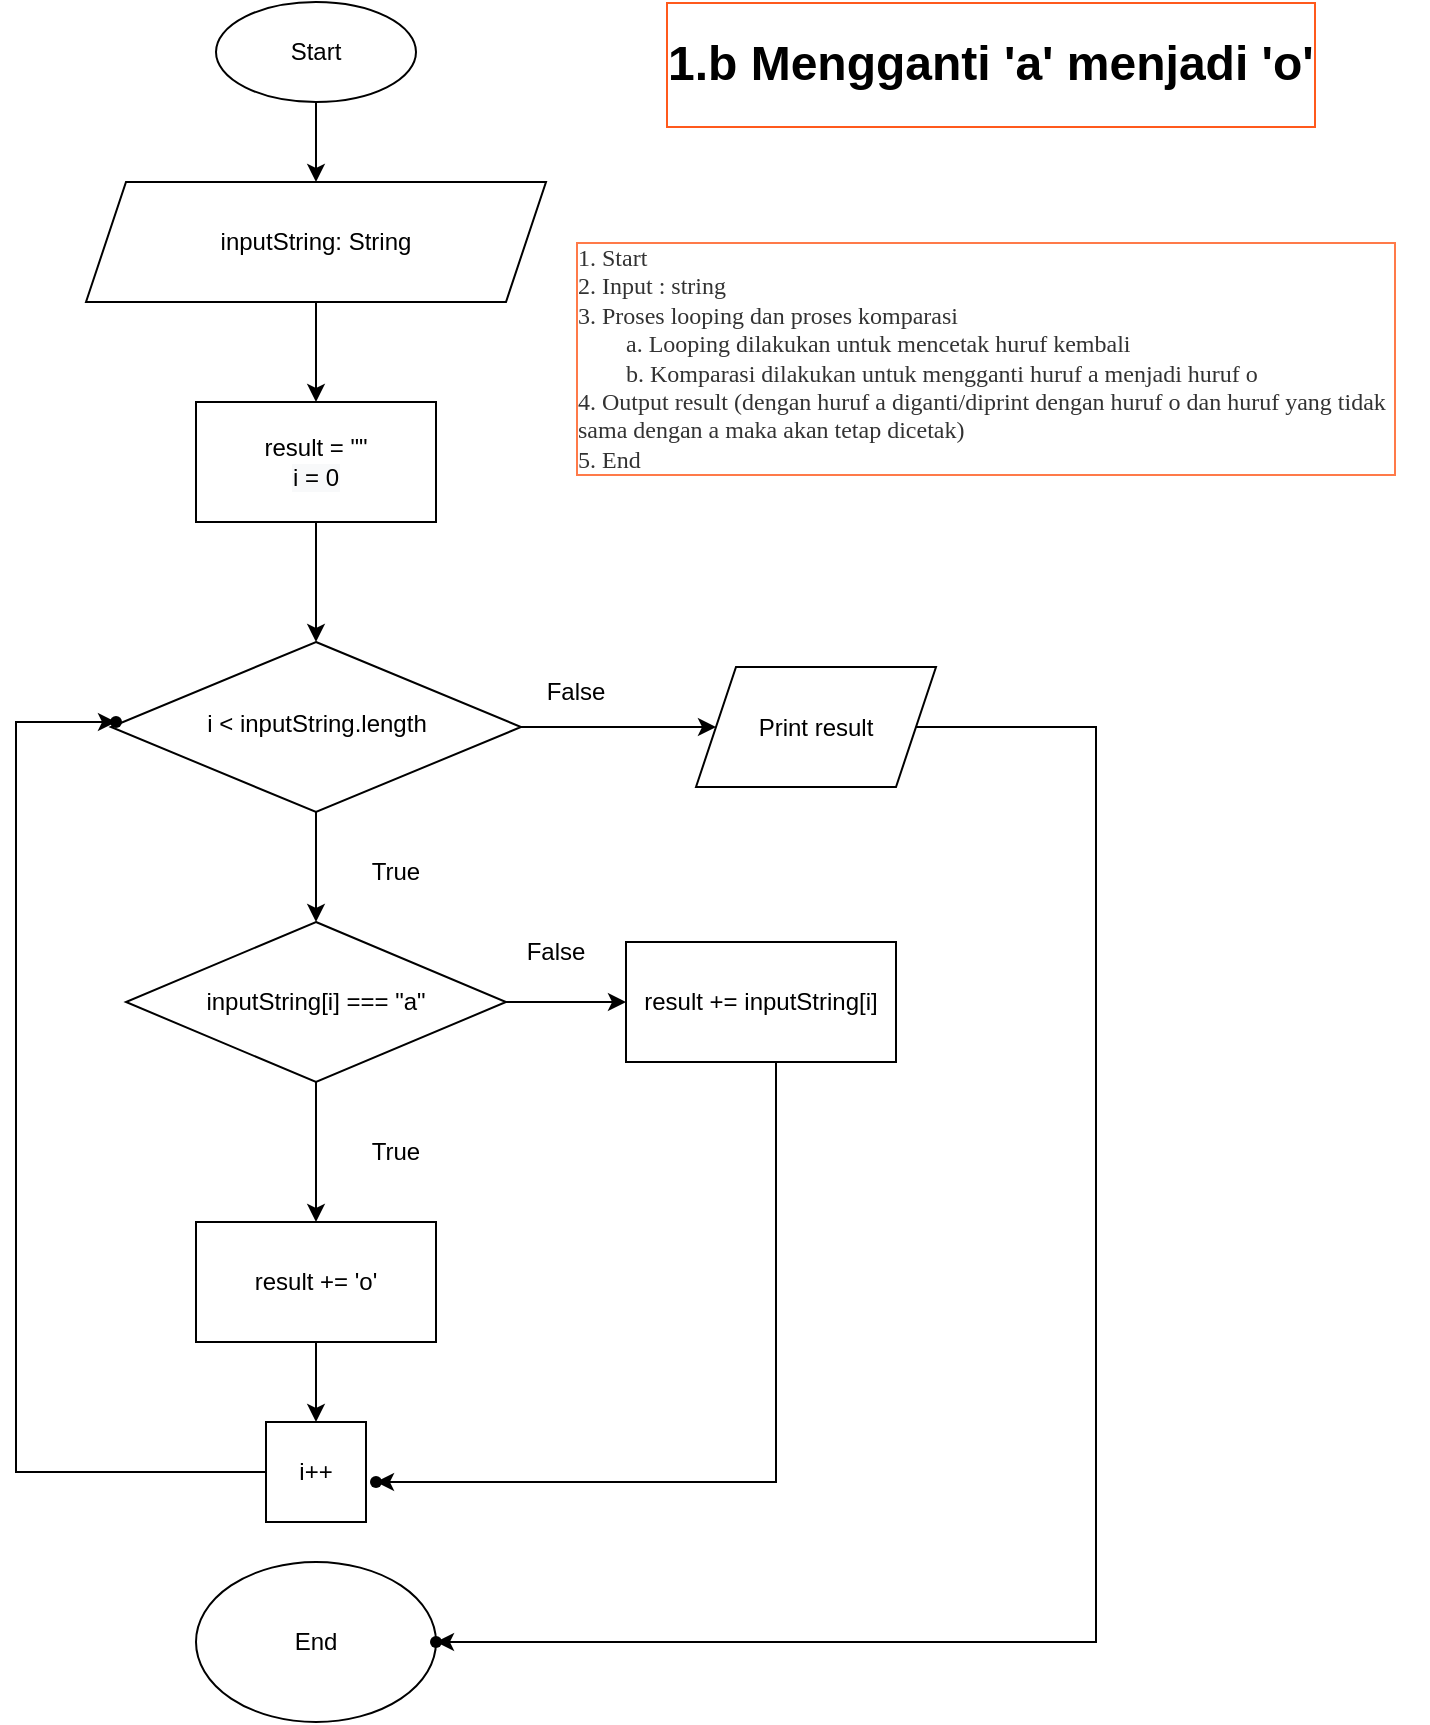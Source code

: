 <mxfile version="20.5.3" type="device"><diagram id="FXwS4fPBKN7pm1Ka7Gte" name="Page-1"><mxGraphModel dx="868" dy="425" grid="1" gridSize="10" guides="1" tooltips="1" connect="1" arrows="1" fold="1" page="1" pageScale="1" pageWidth="827" pageHeight="1169" math="0" shadow="0"><root><mxCell id="0"/><mxCell id="1" parent="0"/><mxCell id="JmbK7aSeWzoCWI14HX9--45" value="1. Start&lt;br&gt;2. Input : string&lt;br&gt;3. Proses looping dan proses komparasi&lt;br&gt;&lt;span style=&quot;white-space: pre;&quot;&gt;&#9;&lt;/span&gt;a. Looping dilakukan untuk mencetak huruf kembali&lt;br&gt;&lt;span style=&quot;white-space: pre;&quot;&gt;&#9;&lt;/span&gt;b. Komparasi dilakukan untuk mengganti huruf a menjadi huruf o&lt;br&gt;4. Output result (dengan huruf a diganti/diprint dengan huruf o dan huruf yang tidak sama dengan a maka akan tetap dicetak)&lt;br&gt;5. End&amp;nbsp;" style="text;strokeColor=none;fillColor=none;align=left;verticalAlign=middle;rounded=0;labelBackgroundColor=default;whiteSpace=wrap;html=1;labelBorderColor=#FF591C;spacingTop=1;spacing=12;spacingBottom=5;spacingLeft=-2;textOpacity=80;fontFamily=mulish;" parent="1" vertex="1"><mxGeometry x="310" y="160" width="430" height="360" as="geometry"/></mxCell><mxCell id="JmbK7aSeWzoCWI14HX9--48" value="&lt;h1&gt;1.b Mengganti 'a' menjadi 'o'&lt;/h1&gt;" style="text;html=1;strokeColor=none;fillColor=none;spacing=5;spacingTop=-20;whiteSpace=wrap;overflow=hidden;rounded=0;labelBackgroundColor=default;labelBorderColor=#FF591C;" parent="1" vertex="1"><mxGeometry x="360" y="170" width="386" height="60" as="geometry"/></mxCell><mxCell id="JmbK7aSeWzoCWI14HX9--50" value="" style="rounded=0;html=1;jettySize=auto;orthogonalLoop=1;fontSize=11;endArrow=classic;endFill=1;endSize=8;strokeWidth=1;shadow=0;labelBackgroundColor=none;edgeStyle=orthogonalEdgeStyle;" parent="1" target="JmbK7aSeWzoCWI14HX9--53" edge="1"><mxGeometry relative="1" as="geometry"><mxPoint x="177.5" y="490" as="sourcePoint"/></mxGeometry></mxCell><mxCell id="JmbK7aSeWzoCWI14HX9--99" value="" style="edgeStyle=orthogonalEdgeStyle;rounded=0;orthogonalLoop=1;jettySize=auto;html=1;endArrow=classic;endFill=1;" parent="1" source="JmbK7aSeWzoCWI14HX9--53" target="JmbK7aSeWzoCWI14HX9--84" edge="1"><mxGeometry relative="1" as="geometry"/></mxCell><mxCell id="JmbK7aSeWzoCWI14HX9--107" value="" style="edgeStyle=orthogonalEdgeStyle;rounded=0;orthogonalLoop=1;jettySize=auto;html=1;endArrow=classic;endFill=1;" parent="1" source="JmbK7aSeWzoCWI14HX9--53" target="JmbK7aSeWzoCWI14HX9--106" edge="1"><mxGeometry relative="1" as="geometry"/></mxCell><mxCell id="JmbK7aSeWzoCWI14HX9--53" value="i &amp;lt; inputString.length" style="rhombus;whiteSpace=wrap;html=1;shadow=0;fontFamily=Helvetica;fontSize=12;align=center;strokeWidth=1;spacing=6;spacingTop=-4;" parent="1" vertex="1"><mxGeometry x="87.5" y="480" width="205" height="85" as="geometry"/></mxCell><mxCell id="JmbK7aSeWzoCWI14HX9--56" value="" style="edgeStyle=orthogonalEdgeStyle;rounded=0;orthogonalLoop=1;jettySize=auto;html=1;endArrow=classic;endFill=1;" parent="1" source="JmbK7aSeWzoCWI14HX9--57" target="JmbK7aSeWzoCWI14HX9--60" edge="1"><mxGeometry relative="1" as="geometry"/></mxCell><mxCell id="JmbK7aSeWzoCWI14HX9--57" value="Start" style="ellipse;whiteSpace=wrap;html=1;" parent="1" vertex="1"><mxGeometry x="140" y="160" width="100" height="50" as="geometry"/></mxCell><mxCell id="JmbK7aSeWzoCWI14HX9--82" value="" style="edgeStyle=orthogonalEdgeStyle;rounded=0;orthogonalLoop=1;jettySize=auto;html=1;endArrow=classic;endFill=1;exitX=0.5;exitY=1;exitDx=0;exitDy=0;" parent="1" source="JmbK7aSeWzoCWI14HX9--79" target="JmbK7aSeWzoCWI14HX9--53" edge="1"><mxGeometry relative="1" as="geometry"><mxPoint x="200.1" y="440" as="sourcePoint"/></mxGeometry></mxCell><mxCell id="JmbK7aSeWzoCWI14HX9--80" value="" style="edgeStyle=orthogonalEdgeStyle;rounded=0;orthogonalLoop=1;jettySize=auto;html=1;endArrow=classic;endFill=1;" parent="1" source="JmbK7aSeWzoCWI14HX9--60" target="JmbK7aSeWzoCWI14HX9--79" edge="1"><mxGeometry relative="1" as="geometry"/></mxCell><mxCell id="JmbK7aSeWzoCWI14HX9--60" value="inputString: String" style="shape=parallelogram;perimeter=parallelogramPerimeter;whiteSpace=wrap;html=1;fixedSize=1;" parent="1" vertex="1"><mxGeometry x="75" y="250" width="230" height="60" as="geometry"/></mxCell><mxCell id="JmbK7aSeWzoCWI14HX9--79" value="result = &quot;&quot;&lt;br&gt;&lt;span style=&quot;background-color: rgb(248, 249, 250);&quot;&gt;i = 0&lt;/span&gt;" style="rounded=0;whiteSpace=wrap;html=1;labelBackgroundColor=default;labelBorderColor=none;" parent="1" vertex="1"><mxGeometry x="130" y="360" width="120" height="60" as="geometry"/></mxCell><mxCell id="JmbK7aSeWzoCWI14HX9--83" value="True" style="text;html=1;strokeColor=none;fillColor=none;align=center;verticalAlign=middle;whiteSpace=wrap;rounded=0;labelBackgroundColor=none;labelBorderColor=none;" parent="1" vertex="1"><mxGeometry x="200" y="580" width="60" height="30" as="geometry"/></mxCell><mxCell id="JmbK7aSeWzoCWI14HX9--98" value="" style="edgeStyle=orthogonalEdgeStyle;rounded=0;orthogonalLoop=1;jettySize=auto;html=1;endArrow=classic;endFill=1;" parent="1" source="JmbK7aSeWzoCWI14HX9--84" target="JmbK7aSeWzoCWI14HX9--87" edge="1"><mxGeometry relative="1" as="geometry"/></mxCell><mxCell id="JmbK7aSeWzoCWI14HX9--102" value="" style="edgeStyle=orthogonalEdgeStyle;rounded=0;orthogonalLoop=1;jettySize=auto;html=1;endArrow=classic;endFill=1;" parent="1" source="JmbK7aSeWzoCWI14HX9--84" target="JmbK7aSeWzoCWI14HX9--90" edge="1"><mxGeometry relative="1" as="geometry"/></mxCell><mxCell id="JmbK7aSeWzoCWI14HX9--84" value="inputString[i] === &quot;a&quot;" style="rhombus;whiteSpace=wrap;html=1;labelBackgroundColor=none;labelBorderColor=none;" parent="1" vertex="1"><mxGeometry x="95" y="620" width="190" height="80" as="geometry"/></mxCell><mxCell id="JmbK7aSeWzoCWI14HX9--85" value="True" style="text;html=1;strokeColor=none;fillColor=none;align=center;verticalAlign=middle;whiteSpace=wrap;rounded=0;labelBackgroundColor=none;labelBorderColor=none;" parent="1" vertex="1"><mxGeometry x="200" y="720" width="60" height="30" as="geometry"/></mxCell><mxCell id="JmbK7aSeWzoCWI14HX9--96" value="" style="edgeStyle=orthogonalEdgeStyle;rounded=0;orthogonalLoop=1;jettySize=auto;html=1;endArrow=classic;endFill=1;entryX=0.5;entryY=0;entryDx=0;entryDy=0;" parent="1" source="JmbK7aSeWzoCWI14HX9--87" target="JmbK7aSeWzoCWI14HX9--92" edge="1"><mxGeometry relative="1" as="geometry"/></mxCell><mxCell id="JmbK7aSeWzoCWI14HX9--87" value="result += 'o'" style="rounded=0;whiteSpace=wrap;html=1;labelBackgroundColor=none;labelBorderColor=none;" parent="1" vertex="1"><mxGeometry x="130" y="770" width="120" height="60" as="geometry"/></mxCell><mxCell id="JmbK7aSeWzoCWI14HX9--88" value="False" style="text;html=1;strokeColor=none;fillColor=none;align=center;verticalAlign=middle;whiteSpace=wrap;rounded=0;labelBackgroundColor=none;labelBorderColor=none;" parent="1" vertex="1"><mxGeometry x="280" y="620" width="60" height="30" as="geometry"/></mxCell><mxCell id="JmbK7aSeWzoCWI14HX9--89" value="False" style="text;html=1;strokeColor=none;fillColor=none;align=center;verticalAlign=middle;whiteSpace=wrap;rounded=0;labelBackgroundColor=none;labelBorderColor=none;" parent="1" vertex="1"><mxGeometry x="290" y="490" width="60" height="30" as="geometry"/></mxCell><mxCell id="JmbK7aSeWzoCWI14HX9--94" value="" style="edgeStyle=orthogonalEdgeStyle;rounded=0;orthogonalLoop=1;jettySize=auto;html=1;endArrow=classic;endFill=1;" parent="1" source="JmbK7aSeWzoCWI14HX9--90" target="JmbK7aSeWzoCWI14HX9--93" edge="1"><mxGeometry relative="1" as="geometry"><Array as="points"><mxPoint x="420" y="900"/></Array></mxGeometry></mxCell><mxCell id="JmbK7aSeWzoCWI14HX9--90" value="result += inputString[i]" style="rounded=0;whiteSpace=wrap;html=1;labelBackgroundColor=none;labelBorderColor=none;" parent="1" vertex="1"><mxGeometry x="345" y="630" width="135" height="60" as="geometry"/></mxCell><mxCell id="JmbK7aSeWzoCWI14HX9--105" value="" style="edgeStyle=orthogonalEdgeStyle;rounded=0;orthogonalLoop=1;jettySize=auto;html=1;endArrow=classic;endFill=1;" parent="1" source="JmbK7aSeWzoCWI14HX9--92" target="JmbK7aSeWzoCWI14HX9--104" edge="1"><mxGeometry relative="1" as="geometry"><Array as="points"><mxPoint x="40" y="895"/><mxPoint x="40" y="520"/></Array></mxGeometry></mxCell><mxCell id="JmbK7aSeWzoCWI14HX9--92" value="i++" style="whiteSpace=wrap;html=1;aspect=fixed;labelBackgroundColor=none;labelBorderColor=none;" parent="1" vertex="1"><mxGeometry x="165" y="870" width="50" height="50" as="geometry"/></mxCell><mxCell id="JmbK7aSeWzoCWI14HX9--93" value="" style="shape=waypoint;sketch=0;size=6;pointerEvents=1;points=[];fillColor=default;resizable=0;rotatable=0;perimeter=centerPerimeter;snapToPoint=1;rounded=0;labelBackgroundColor=none;labelBorderColor=none;" parent="1" vertex="1"><mxGeometry x="200" y="880" width="40" height="40" as="geometry"/></mxCell><mxCell id="JmbK7aSeWzoCWI14HX9--104" value="" style="shape=waypoint;sketch=0;size=6;pointerEvents=1;points=[];fillColor=default;resizable=0;rotatable=0;perimeter=centerPerimeter;snapToPoint=1;labelBackgroundColor=none;labelBorderColor=none;" parent="1" vertex="1"><mxGeometry x="70" y="500" width="40" height="40" as="geometry"/></mxCell><mxCell id="JmbK7aSeWzoCWI14HX9--110" value="" style="edgeStyle=orthogonalEdgeStyle;rounded=0;orthogonalLoop=1;jettySize=auto;html=1;endArrow=classic;endFill=1;" parent="1" source="JmbK7aSeWzoCWI14HX9--106" target="JmbK7aSeWzoCWI14HX9--109" edge="1"><mxGeometry relative="1" as="geometry"><Array as="points"><mxPoint x="580" y="523"/><mxPoint x="580" y="980"/></Array></mxGeometry></mxCell><mxCell id="JmbK7aSeWzoCWI14HX9--106" value="Print result" style="shape=parallelogram;perimeter=parallelogramPerimeter;whiteSpace=wrap;html=1;fixedSize=1;labelBackgroundColor=none;labelBorderColor=none;" parent="1" vertex="1"><mxGeometry x="380" y="492.5" width="120" height="60" as="geometry"/></mxCell><mxCell id="JmbK7aSeWzoCWI14HX9--108" value="End" style="ellipse;whiteSpace=wrap;html=1;labelBackgroundColor=none;labelBorderColor=none;" parent="1" vertex="1"><mxGeometry x="130" y="940" width="120" height="80" as="geometry"/></mxCell><mxCell id="JmbK7aSeWzoCWI14HX9--109" value="" style="shape=waypoint;sketch=0;size=6;pointerEvents=1;points=[];fillColor=default;resizable=0;rotatable=0;perimeter=centerPerimeter;snapToPoint=1;labelBackgroundColor=none;labelBorderColor=none;" parent="1" vertex="1"><mxGeometry x="230" y="960" width="40" height="40" as="geometry"/></mxCell></root></mxGraphModel></diagram></mxfile>